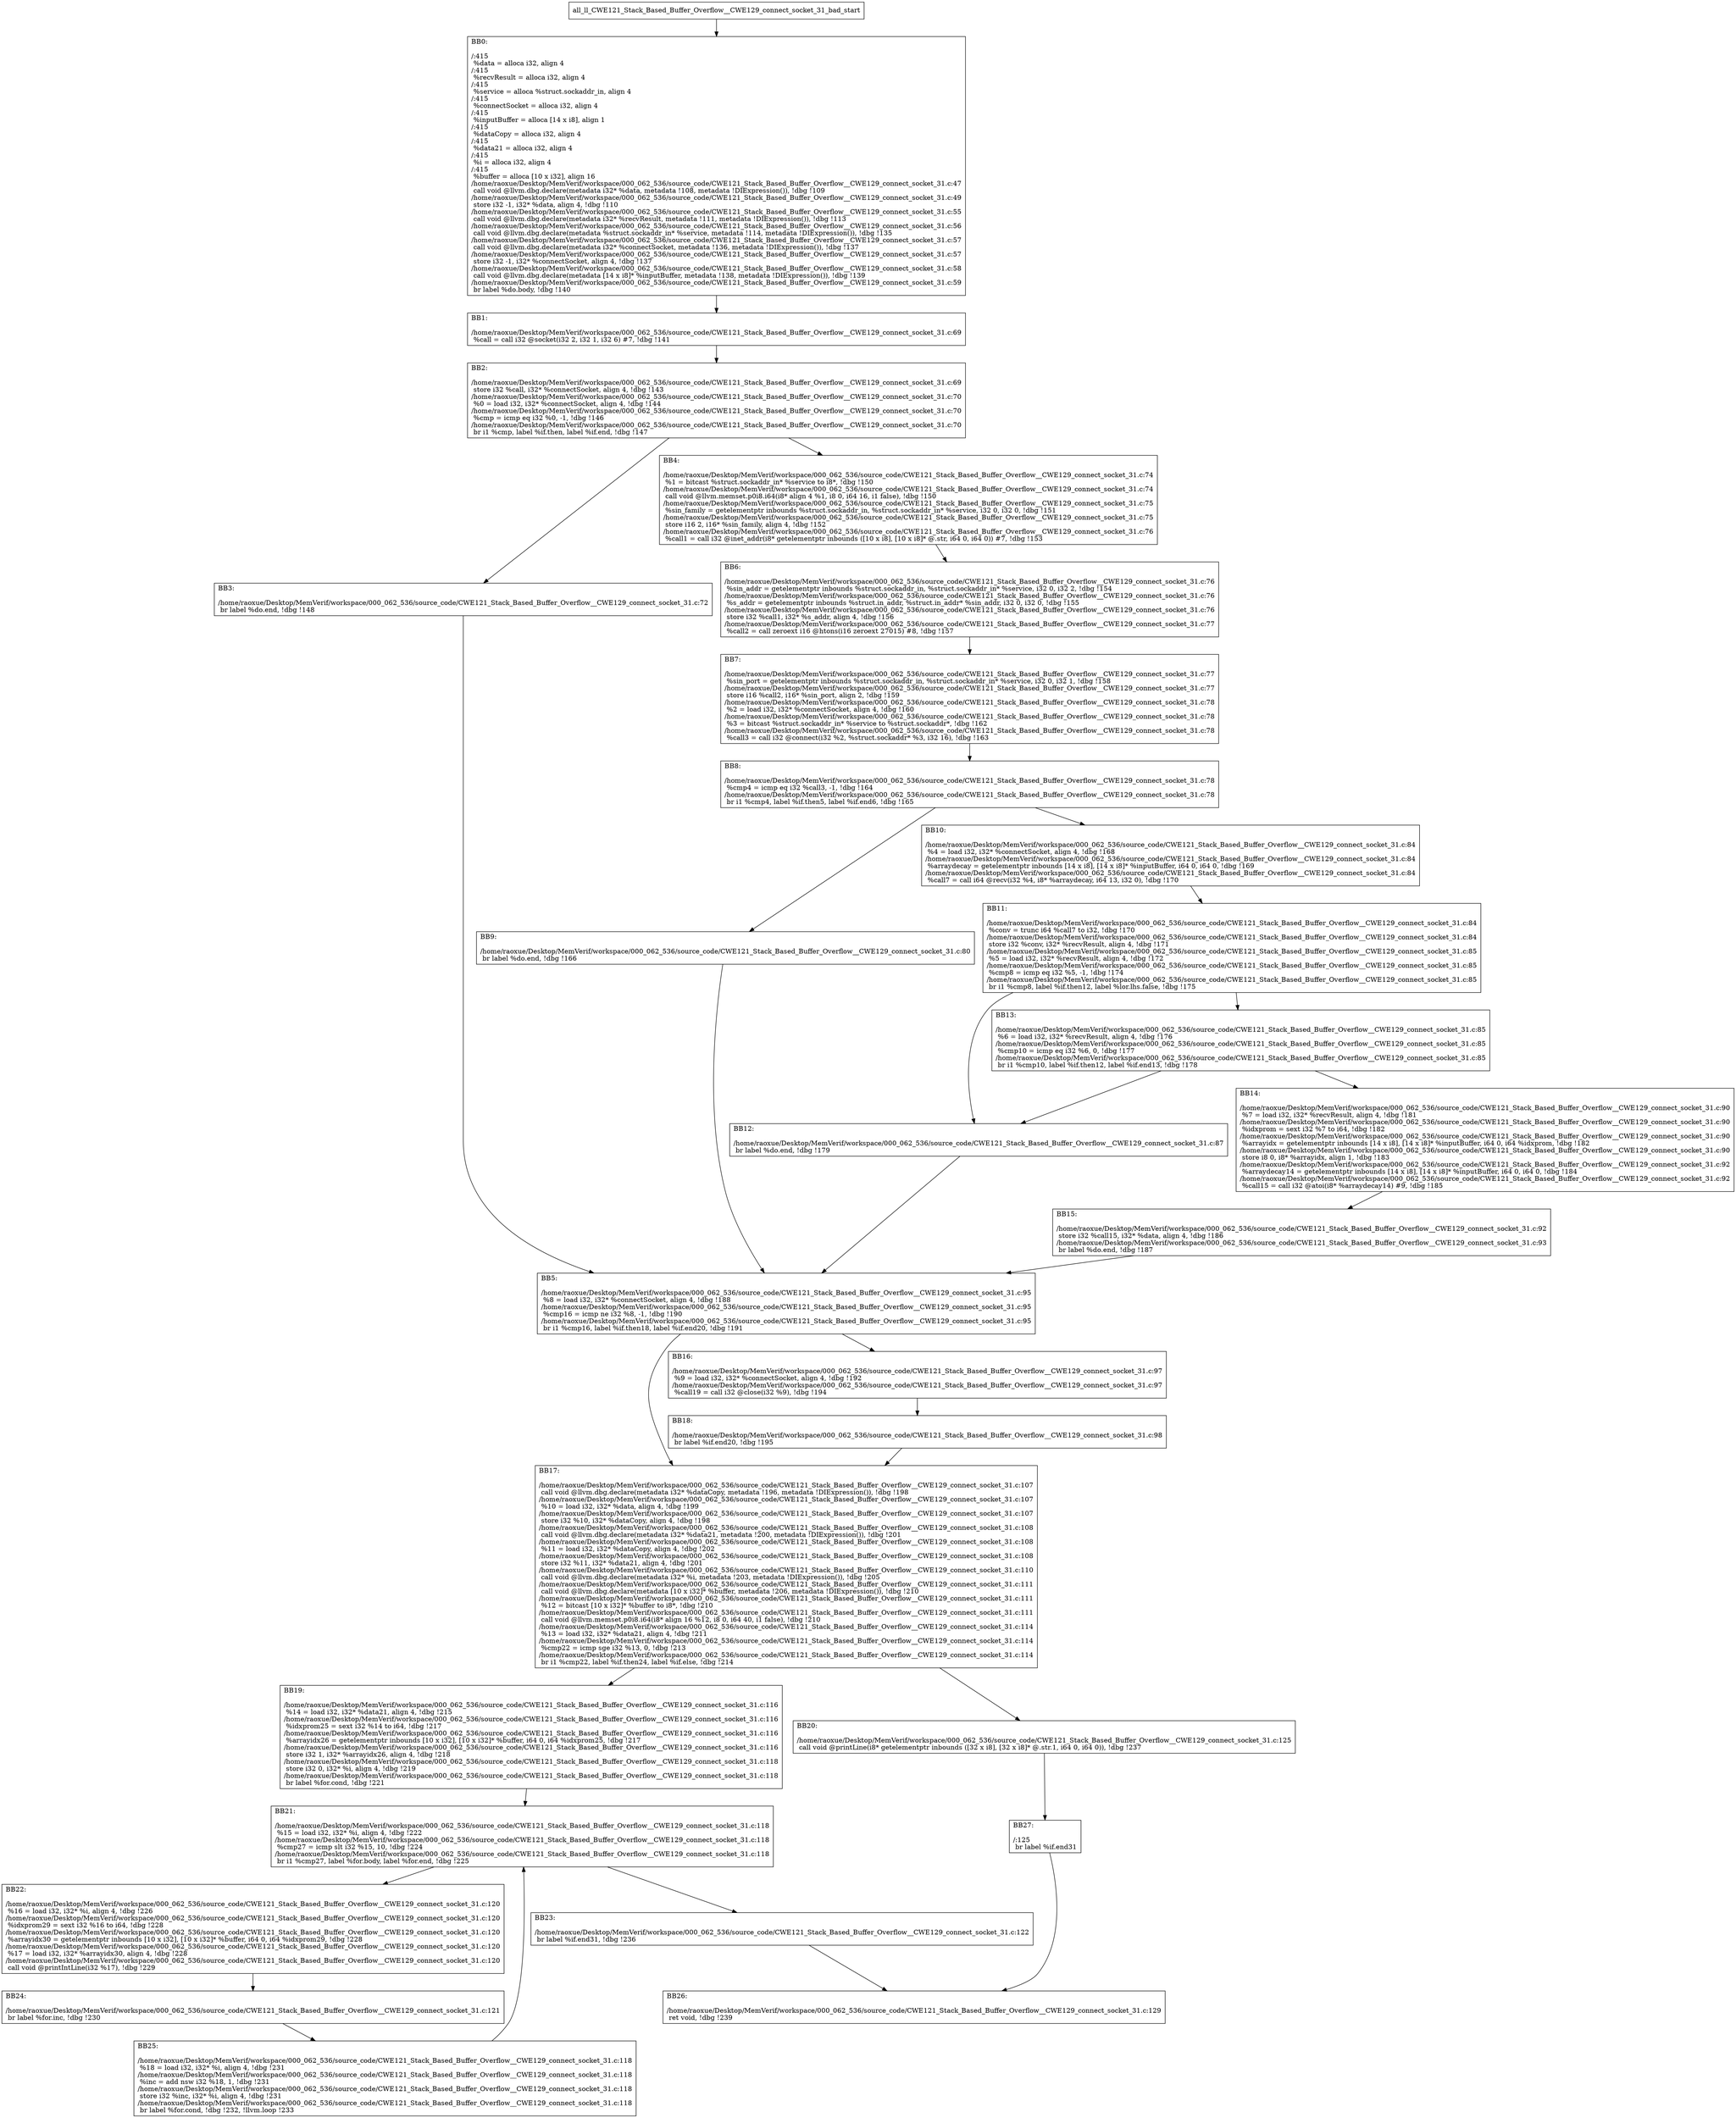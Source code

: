 digraph "CFG for'all_ll_CWE121_Stack_Based_Buffer_Overflow__CWE129_connect_socket_31_bad' function" {
	BBall_ll_CWE121_Stack_Based_Buffer_Overflow__CWE129_connect_socket_31_bad_start[shape=record,label="{all_ll_CWE121_Stack_Based_Buffer_Overflow__CWE129_connect_socket_31_bad_start}"];
	BBall_ll_CWE121_Stack_Based_Buffer_Overflow__CWE129_connect_socket_31_bad_start-> all_ll_CWE121_Stack_Based_Buffer_Overflow__CWE129_connect_socket_31_badBB0;
	all_ll_CWE121_Stack_Based_Buffer_Overflow__CWE129_connect_socket_31_badBB0 [shape=record, label="{BB0:\l\l/:415\l
  %data = alloca i32, align 4\l
/:415\l
  %recvResult = alloca i32, align 4\l
/:415\l
  %service = alloca %struct.sockaddr_in, align 4\l
/:415\l
  %connectSocket = alloca i32, align 4\l
/:415\l
  %inputBuffer = alloca [14 x i8], align 1\l
/:415\l
  %dataCopy = alloca i32, align 4\l
/:415\l
  %data21 = alloca i32, align 4\l
/:415\l
  %i = alloca i32, align 4\l
/:415\l
  %buffer = alloca [10 x i32], align 16\l
/home/raoxue/Desktop/MemVerif/workspace/000_062_536/source_code/CWE121_Stack_Based_Buffer_Overflow__CWE129_connect_socket_31.c:47\l
  call void @llvm.dbg.declare(metadata i32* %data, metadata !108, metadata !DIExpression()), !dbg !109\l
/home/raoxue/Desktop/MemVerif/workspace/000_062_536/source_code/CWE121_Stack_Based_Buffer_Overflow__CWE129_connect_socket_31.c:49\l
  store i32 -1, i32* %data, align 4, !dbg !110\l
/home/raoxue/Desktop/MemVerif/workspace/000_062_536/source_code/CWE121_Stack_Based_Buffer_Overflow__CWE129_connect_socket_31.c:55\l
  call void @llvm.dbg.declare(metadata i32* %recvResult, metadata !111, metadata !DIExpression()), !dbg !113\l
/home/raoxue/Desktop/MemVerif/workspace/000_062_536/source_code/CWE121_Stack_Based_Buffer_Overflow__CWE129_connect_socket_31.c:56\l
  call void @llvm.dbg.declare(metadata %struct.sockaddr_in* %service, metadata !114, metadata !DIExpression()), !dbg !135\l
/home/raoxue/Desktop/MemVerif/workspace/000_062_536/source_code/CWE121_Stack_Based_Buffer_Overflow__CWE129_connect_socket_31.c:57\l
  call void @llvm.dbg.declare(metadata i32* %connectSocket, metadata !136, metadata !DIExpression()), !dbg !137\l
/home/raoxue/Desktop/MemVerif/workspace/000_062_536/source_code/CWE121_Stack_Based_Buffer_Overflow__CWE129_connect_socket_31.c:57\l
  store i32 -1, i32* %connectSocket, align 4, !dbg !137\l
/home/raoxue/Desktop/MemVerif/workspace/000_062_536/source_code/CWE121_Stack_Based_Buffer_Overflow__CWE129_connect_socket_31.c:58\l
  call void @llvm.dbg.declare(metadata [14 x i8]* %inputBuffer, metadata !138, metadata !DIExpression()), !dbg !139\l
/home/raoxue/Desktop/MemVerif/workspace/000_062_536/source_code/CWE121_Stack_Based_Buffer_Overflow__CWE129_connect_socket_31.c:59\l
  br label %do.body, !dbg !140\l
}"];
	all_ll_CWE121_Stack_Based_Buffer_Overflow__CWE129_connect_socket_31_badBB0-> all_ll_CWE121_Stack_Based_Buffer_Overflow__CWE129_connect_socket_31_badBB1;
	all_ll_CWE121_Stack_Based_Buffer_Overflow__CWE129_connect_socket_31_badBB1 [shape=record, label="{BB1:\l\l/home/raoxue/Desktop/MemVerif/workspace/000_062_536/source_code/CWE121_Stack_Based_Buffer_Overflow__CWE129_connect_socket_31.c:69\l
  %call = call i32 @socket(i32 2, i32 1, i32 6) #7, !dbg !141\l
}"];
	all_ll_CWE121_Stack_Based_Buffer_Overflow__CWE129_connect_socket_31_badBB1-> all_ll_CWE121_Stack_Based_Buffer_Overflow__CWE129_connect_socket_31_badBB2;
	all_ll_CWE121_Stack_Based_Buffer_Overflow__CWE129_connect_socket_31_badBB2 [shape=record, label="{BB2:\l\l/home/raoxue/Desktop/MemVerif/workspace/000_062_536/source_code/CWE121_Stack_Based_Buffer_Overflow__CWE129_connect_socket_31.c:69\l
  store i32 %call, i32* %connectSocket, align 4, !dbg !143\l
/home/raoxue/Desktop/MemVerif/workspace/000_062_536/source_code/CWE121_Stack_Based_Buffer_Overflow__CWE129_connect_socket_31.c:70\l
  %0 = load i32, i32* %connectSocket, align 4, !dbg !144\l
/home/raoxue/Desktop/MemVerif/workspace/000_062_536/source_code/CWE121_Stack_Based_Buffer_Overflow__CWE129_connect_socket_31.c:70\l
  %cmp = icmp eq i32 %0, -1, !dbg !146\l
/home/raoxue/Desktop/MemVerif/workspace/000_062_536/source_code/CWE121_Stack_Based_Buffer_Overflow__CWE129_connect_socket_31.c:70\l
  br i1 %cmp, label %if.then, label %if.end, !dbg !147\l
}"];
	all_ll_CWE121_Stack_Based_Buffer_Overflow__CWE129_connect_socket_31_badBB2-> all_ll_CWE121_Stack_Based_Buffer_Overflow__CWE129_connect_socket_31_badBB3;
	all_ll_CWE121_Stack_Based_Buffer_Overflow__CWE129_connect_socket_31_badBB2-> all_ll_CWE121_Stack_Based_Buffer_Overflow__CWE129_connect_socket_31_badBB4;
	all_ll_CWE121_Stack_Based_Buffer_Overflow__CWE129_connect_socket_31_badBB3 [shape=record, label="{BB3:\l\l/home/raoxue/Desktop/MemVerif/workspace/000_062_536/source_code/CWE121_Stack_Based_Buffer_Overflow__CWE129_connect_socket_31.c:72\l
  br label %do.end, !dbg !148\l
}"];
	all_ll_CWE121_Stack_Based_Buffer_Overflow__CWE129_connect_socket_31_badBB3-> all_ll_CWE121_Stack_Based_Buffer_Overflow__CWE129_connect_socket_31_badBB5;
	all_ll_CWE121_Stack_Based_Buffer_Overflow__CWE129_connect_socket_31_badBB4 [shape=record, label="{BB4:\l\l/home/raoxue/Desktop/MemVerif/workspace/000_062_536/source_code/CWE121_Stack_Based_Buffer_Overflow__CWE129_connect_socket_31.c:74\l
  %1 = bitcast %struct.sockaddr_in* %service to i8*, !dbg !150\l
/home/raoxue/Desktop/MemVerif/workspace/000_062_536/source_code/CWE121_Stack_Based_Buffer_Overflow__CWE129_connect_socket_31.c:74\l
  call void @llvm.memset.p0i8.i64(i8* align 4 %1, i8 0, i64 16, i1 false), !dbg !150\l
/home/raoxue/Desktop/MemVerif/workspace/000_062_536/source_code/CWE121_Stack_Based_Buffer_Overflow__CWE129_connect_socket_31.c:75\l
  %sin_family = getelementptr inbounds %struct.sockaddr_in, %struct.sockaddr_in* %service, i32 0, i32 0, !dbg !151\l
/home/raoxue/Desktop/MemVerif/workspace/000_062_536/source_code/CWE121_Stack_Based_Buffer_Overflow__CWE129_connect_socket_31.c:75\l
  store i16 2, i16* %sin_family, align 4, !dbg !152\l
/home/raoxue/Desktop/MemVerif/workspace/000_062_536/source_code/CWE121_Stack_Based_Buffer_Overflow__CWE129_connect_socket_31.c:76\l
  %call1 = call i32 @inet_addr(i8* getelementptr inbounds ([10 x i8], [10 x i8]* @.str, i64 0, i64 0)) #7, !dbg !153\l
}"];
	all_ll_CWE121_Stack_Based_Buffer_Overflow__CWE129_connect_socket_31_badBB4-> all_ll_CWE121_Stack_Based_Buffer_Overflow__CWE129_connect_socket_31_badBB6;
	all_ll_CWE121_Stack_Based_Buffer_Overflow__CWE129_connect_socket_31_badBB6 [shape=record, label="{BB6:\l\l/home/raoxue/Desktop/MemVerif/workspace/000_062_536/source_code/CWE121_Stack_Based_Buffer_Overflow__CWE129_connect_socket_31.c:76\l
  %sin_addr = getelementptr inbounds %struct.sockaddr_in, %struct.sockaddr_in* %service, i32 0, i32 2, !dbg !154\l
/home/raoxue/Desktop/MemVerif/workspace/000_062_536/source_code/CWE121_Stack_Based_Buffer_Overflow__CWE129_connect_socket_31.c:76\l
  %s_addr = getelementptr inbounds %struct.in_addr, %struct.in_addr* %sin_addr, i32 0, i32 0, !dbg !155\l
/home/raoxue/Desktop/MemVerif/workspace/000_062_536/source_code/CWE121_Stack_Based_Buffer_Overflow__CWE129_connect_socket_31.c:76\l
  store i32 %call1, i32* %s_addr, align 4, !dbg !156\l
/home/raoxue/Desktop/MemVerif/workspace/000_062_536/source_code/CWE121_Stack_Based_Buffer_Overflow__CWE129_connect_socket_31.c:77\l
  %call2 = call zeroext i16 @htons(i16 zeroext 27015) #8, !dbg !157\l
}"];
	all_ll_CWE121_Stack_Based_Buffer_Overflow__CWE129_connect_socket_31_badBB6-> all_ll_CWE121_Stack_Based_Buffer_Overflow__CWE129_connect_socket_31_badBB7;
	all_ll_CWE121_Stack_Based_Buffer_Overflow__CWE129_connect_socket_31_badBB7 [shape=record, label="{BB7:\l\l/home/raoxue/Desktop/MemVerif/workspace/000_062_536/source_code/CWE121_Stack_Based_Buffer_Overflow__CWE129_connect_socket_31.c:77\l
  %sin_port = getelementptr inbounds %struct.sockaddr_in, %struct.sockaddr_in* %service, i32 0, i32 1, !dbg !158\l
/home/raoxue/Desktop/MemVerif/workspace/000_062_536/source_code/CWE121_Stack_Based_Buffer_Overflow__CWE129_connect_socket_31.c:77\l
  store i16 %call2, i16* %sin_port, align 2, !dbg !159\l
/home/raoxue/Desktop/MemVerif/workspace/000_062_536/source_code/CWE121_Stack_Based_Buffer_Overflow__CWE129_connect_socket_31.c:78\l
  %2 = load i32, i32* %connectSocket, align 4, !dbg !160\l
/home/raoxue/Desktop/MemVerif/workspace/000_062_536/source_code/CWE121_Stack_Based_Buffer_Overflow__CWE129_connect_socket_31.c:78\l
  %3 = bitcast %struct.sockaddr_in* %service to %struct.sockaddr*, !dbg !162\l
/home/raoxue/Desktop/MemVerif/workspace/000_062_536/source_code/CWE121_Stack_Based_Buffer_Overflow__CWE129_connect_socket_31.c:78\l
  %call3 = call i32 @connect(i32 %2, %struct.sockaddr* %3, i32 16), !dbg !163\l
}"];
	all_ll_CWE121_Stack_Based_Buffer_Overflow__CWE129_connect_socket_31_badBB7-> all_ll_CWE121_Stack_Based_Buffer_Overflow__CWE129_connect_socket_31_badBB8;
	all_ll_CWE121_Stack_Based_Buffer_Overflow__CWE129_connect_socket_31_badBB8 [shape=record, label="{BB8:\l\l/home/raoxue/Desktop/MemVerif/workspace/000_062_536/source_code/CWE121_Stack_Based_Buffer_Overflow__CWE129_connect_socket_31.c:78\l
  %cmp4 = icmp eq i32 %call3, -1, !dbg !164\l
/home/raoxue/Desktop/MemVerif/workspace/000_062_536/source_code/CWE121_Stack_Based_Buffer_Overflow__CWE129_connect_socket_31.c:78\l
  br i1 %cmp4, label %if.then5, label %if.end6, !dbg !165\l
}"];
	all_ll_CWE121_Stack_Based_Buffer_Overflow__CWE129_connect_socket_31_badBB8-> all_ll_CWE121_Stack_Based_Buffer_Overflow__CWE129_connect_socket_31_badBB9;
	all_ll_CWE121_Stack_Based_Buffer_Overflow__CWE129_connect_socket_31_badBB8-> all_ll_CWE121_Stack_Based_Buffer_Overflow__CWE129_connect_socket_31_badBB10;
	all_ll_CWE121_Stack_Based_Buffer_Overflow__CWE129_connect_socket_31_badBB9 [shape=record, label="{BB9:\l\l/home/raoxue/Desktop/MemVerif/workspace/000_062_536/source_code/CWE121_Stack_Based_Buffer_Overflow__CWE129_connect_socket_31.c:80\l
  br label %do.end, !dbg !166\l
}"];
	all_ll_CWE121_Stack_Based_Buffer_Overflow__CWE129_connect_socket_31_badBB9-> all_ll_CWE121_Stack_Based_Buffer_Overflow__CWE129_connect_socket_31_badBB5;
	all_ll_CWE121_Stack_Based_Buffer_Overflow__CWE129_connect_socket_31_badBB10 [shape=record, label="{BB10:\l\l/home/raoxue/Desktop/MemVerif/workspace/000_062_536/source_code/CWE121_Stack_Based_Buffer_Overflow__CWE129_connect_socket_31.c:84\l
  %4 = load i32, i32* %connectSocket, align 4, !dbg !168\l
/home/raoxue/Desktop/MemVerif/workspace/000_062_536/source_code/CWE121_Stack_Based_Buffer_Overflow__CWE129_connect_socket_31.c:84\l
  %arraydecay = getelementptr inbounds [14 x i8], [14 x i8]* %inputBuffer, i64 0, i64 0, !dbg !169\l
/home/raoxue/Desktop/MemVerif/workspace/000_062_536/source_code/CWE121_Stack_Based_Buffer_Overflow__CWE129_connect_socket_31.c:84\l
  %call7 = call i64 @recv(i32 %4, i8* %arraydecay, i64 13, i32 0), !dbg !170\l
}"];
	all_ll_CWE121_Stack_Based_Buffer_Overflow__CWE129_connect_socket_31_badBB10-> all_ll_CWE121_Stack_Based_Buffer_Overflow__CWE129_connect_socket_31_badBB11;
	all_ll_CWE121_Stack_Based_Buffer_Overflow__CWE129_connect_socket_31_badBB11 [shape=record, label="{BB11:\l\l/home/raoxue/Desktop/MemVerif/workspace/000_062_536/source_code/CWE121_Stack_Based_Buffer_Overflow__CWE129_connect_socket_31.c:84\l
  %conv = trunc i64 %call7 to i32, !dbg !170\l
/home/raoxue/Desktop/MemVerif/workspace/000_062_536/source_code/CWE121_Stack_Based_Buffer_Overflow__CWE129_connect_socket_31.c:84\l
  store i32 %conv, i32* %recvResult, align 4, !dbg !171\l
/home/raoxue/Desktop/MemVerif/workspace/000_062_536/source_code/CWE121_Stack_Based_Buffer_Overflow__CWE129_connect_socket_31.c:85\l
  %5 = load i32, i32* %recvResult, align 4, !dbg !172\l
/home/raoxue/Desktop/MemVerif/workspace/000_062_536/source_code/CWE121_Stack_Based_Buffer_Overflow__CWE129_connect_socket_31.c:85\l
  %cmp8 = icmp eq i32 %5, -1, !dbg !174\l
/home/raoxue/Desktop/MemVerif/workspace/000_062_536/source_code/CWE121_Stack_Based_Buffer_Overflow__CWE129_connect_socket_31.c:85\l
  br i1 %cmp8, label %if.then12, label %lor.lhs.false, !dbg !175\l
}"];
	all_ll_CWE121_Stack_Based_Buffer_Overflow__CWE129_connect_socket_31_badBB11-> all_ll_CWE121_Stack_Based_Buffer_Overflow__CWE129_connect_socket_31_badBB12;
	all_ll_CWE121_Stack_Based_Buffer_Overflow__CWE129_connect_socket_31_badBB11-> all_ll_CWE121_Stack_Based_Buffer_Overflow__CWE129_connect_socket_31_badBB13;
	all_ll_CWE121_Stack_Based_Buffer_Overflow__CWE129_connect_socket_31_badBB13 [shape=record, label="{BB13:\l\l/home/raoxue/Desktop/MemVerif/workspace/000_062_536/source_code/CWE121_Stack_Based_Buffer_Overflow__CWE129_connect_socket_31.c:85\l
  %6 = load i32, i32* %recvResult, align 4, !dbg !176\l
/home/raoxue/Desktop/MemVerif/workspace/000_062_536/source_code/CWE121_Stack_Based_Buffer_Overflow__CWE129_connect_socket_31.c:85\l
  %cmp10 = icmp eq i32 %6, 0, !dbg !177\l
/home/raoxue/Desktop/MemVerif/workspace/000_062_536/source_code/CWE121_Stack_Based_Buffer_Overflow__CWE129_connect_socket_31.c:85\l
  br i1 %cmp10, label %if.then12, label %if.end13, !dbg !178\l
}"];
	all_ll_CWE121_Stack_Based_Buffer_Overflow__CWE129_connect_socket_31_badBB13-> all_ll_CWE121_Stack_Based_Buffer_Overflow__CWE129_connect_socket_31_badBB12;
	all_ll_CWE121_Stack_Based_Buffer_Overflow__CWE129_connect_socket_31_badBB13-> all_ll_CWE121_Stack_Based_Buffer_Overflow__CWE129_connect_socket_31_badBB14;
	all_ll_CWE121_Stack_Based_Buffer_Overflow__CWE129_connect_socket_31_badBB12 [shape=record, label="{BB12:\l\l/home/raoxue/Desktop/MemVerif/workspace/000_062_536/source_code/CWE121_Stack_Based_Buffer_Overflow__CWE129_connect_socket_31.c:87\l
  br label %do.end, !dbg !179\l
}"];
	all_ll_CWE121_Stack_Based_Buffer_Overflow__CWE129_connect_socket_31_badBB12-> all_ll_CWE121_Stack_Based_Buffer_Overflow__CWE129_connect_socket_31_badBB5;
	all_ll_CWE121_Stack_Based_Buffer_Overflow__CWE129_connect_socket_31_badBB14 [shape=record, label="{BB14:\l\l/home/raoxue/Desktop/MemVerif/workspace/000_062_536/source_code/CWE121_Stack_Based_Buffer_Overflow__CWE129_connect_socket_31.c:90\l
  %7 = load i32, i32* %recvResult, align 4, !dbg !181\l
/home/raoxue/Desktop/MemVerif/workspace/000_062_536/source_code/CWE121_Stack_Based_Buffer_Overflow__CWE129_connect_socket_31.c:90\l
  %idxprom = sext i32 %7 to i64, !dbg !182\l
/home/raoxue/Desktop/MemVerif/workspace/000_062_536/source_code/CWE121_Stack_Based_Buffer_Overflow__CWE129_connect_socket_31.c:90\l
  %arrayidx = getelementptr inbounds [14 x i8], [14 x i8]* %inputBuffer, i64 0, i64 %idxprom, !dbg !182\l
/home/raoxue/Desktop/MemVerif/workspace/000_062_536/source_code/CWE121_Stack_Based_Buffer_Overflow__CWE129_connect_socket_31.c:90\l
  store i8 0, i8* %arrayidx, align 1, !dbg !183\l
/home/raoxue/Desktop/MemVerif/workspace/000_062_536/source_code/CWE121_Stack_Based_Buffer_Overflow__CWE129_connect_socket_31.c:92\l
  %arraydecay14 = getelementptr inbounds [14 x i8], [14 x i8]* %inputBuffer, i64 0, i64 0, !dbg !184\l
/home/raoxue/Desktop/MemVerif/workspace/000_062_536/source_code/CWE121_Stack_Based_Buffer_Overflow__CWE129_connect_socket_31.c:92\l
  %call15 = call i32 @atoi(i8* %arraydecay14) #9, !dbg !185\l
}"];
	all_ll_CWE121_Stack_Based_Buffer_Overflow__CWE129_connect_socket_31_badBB14-> all_ll_CWE121_Stack_Based_Buffer_Overflow__CWE129_connect_socket_31_badBB15;
	all_ll_CWE121_Stack_Based_Buffer_Overflow__CWE129_connect_socket_31_badBB15 [shape=record, label="{BB15:\l\l/home/raoxue/Desktop/MemVerif/workspace/000_062_536/source_code/CWE121_Stack_Based_Buffer_Overflow__CWE129_connect_socket_31.c:92\l
  store i32 %call15, i32* %data, align 4, !dbg !186\l
/home/raoxue/Desktop/MemVerif/workspace/000_062_536/source_code/CWE121_Stack_Based_Buffer_Overflow__CWE129_connect_socket_31.c:93\l
  br label %do.end, !dbg !187\l
}"];
	all_ll_CWE121_Stack_Based_Buffer_Overflow__CWE129_connect_socket_31_badBB15-> all_ll_CWE121_Stack_Based_Buffer_Overflow__CWE129_connect_socket_31_badBB5;
	all_ll_CWE121_Stack_Based_Buffer_Overflow__CWE129_connect_socket_31_badBB5 [shape=record, label="{BB5:\l\l/home/raoxue/Desktop/MemVerif/workspace/000_062_536/source_code/CWE121_Stack_Based_Buffer_Overflow__CWE129_connect_socket_31.c:95\l
  %8 = load i32, i32* %connectSocket, align 4, !dbg !188\l
/home/raoxue/Desktop/MemVerif/workspace/000_062_536/source_code/CWE121_Stack_Based_Buffer_Overflow__CWE129_connect_socket_31.c:95\l
  %cmp16 = icmp ne i32 %8, -1, !dbg !190\l
/home/raoxue/Desktop/MemVerif/workspace/000_062_536/source_code/CWE121_Stack_Based_Buffer_Overflow__CWE129_connect_socket_31.c:95\l
  br i1 %cmp16, label %if.then18, label %if.end20, !dbg !191\l
}"];
	all_ll_CWE121_Stack_Based_Buffer_Overflow__CWE129_connect_socket_31_badBB5-> all_ll_CWE121_Stack_Based_Buffer_Overflow__CWE129_connect_socket_31_badBB16;
	all_ll_CWE121_Stack_Based_Buffer_Overflow__CWE129_connect_socket_31_badBB5-> all_ll_CWE121_Stack_Based_Buffer_Overflow__CWE129_connect_socket_31_badBB17;
	all_ll_CWE121_Stack_Based_Buffer_Overflow__CWE129_connect_socket_31_badBB16 [shape=record, label="{BB16:\l\l/home/raoxue/Desktop/MemVerif/workspace/000_062_536/source_code/CWE121_Stack_Based_Buffer_Overflow__CWE129_connect_socket_31.c:97\l
  %9 = load i32, i32* %connectSocket, align 4, !dbg !192\l
/home/raoxue/Desktop/MemVerif/workspace/000_062_536/source_code/CWE121_Stack_Based_Buffer_Overflow__CWE129_connect_socket_31.c:97\l
  %call19 = call i32 @close(i32 %9), !dbg !194\l
}"];
	all_ll_CWE121_Stack_Based_Buffer_Overflow__CWE129_connect_socket_31_badBB16-> all_ll_CWE121_Stack_Based_Buffer_Overflow__CWE129_connect_socket_31_badBB18;
	all_ll_CWE121_Stack_Based_Buffer_Overflow__CWE129_connect_socket_31_badBB18 [shape=record, label="{BB18:\l\l/home/raoxue/Desktop/MemVerif/workspace/000_062_536/source_code/CWE121_Stack_Based_Buffer_Overflow__CWE129_connect_socket_31.c:98\l
  br label %if.end20, !dbg !195\l
}"];
	all_ll_CWE121_Stack_Based_Buffer_Overflow__CWE129_connect_socket_31_badBB18-> all_ll_CWE121_Stack_Based_Buffer_Overflow__CWE129_connect_socket_31_badBB17;
	all_ll_CWE121_Stack_Based_Buffer_Overflow__CWE129_connect_socket_31_badBB17 [shape=record, label="{BB17:\l\l/home/raoxue/Desktop/MemVerif/workspace/000_062_536/source_code/CWE121_Stack_Based_Buffer_Overflow__CWE129_connect_socket_31.c:107\l
  call void @llvm.dbg.declare(metadata i32* %dataCopy, metadata !196, metadata !DIExpression()), !dbg !198\l
/home/raoxue/Desktop/MemVerif/workspace/000_062_536/source_code/CWE121_Stack_Based_Buffer_Overflow__CWE129_connect_socket_31.c:107\l
  %10 = load i32, i32* %data, align 4, !dbg !199\l
/home/raoxue/Desktop/MemVerif/workspace/000_062_536/source_code/CWE121_Stack_Based_Buffer_Overflow__CWE129_connect_socket_31.c:107\l
  store i32 %10, i32* %dataCopy, align 4, !dbg !198\l
/home/raoxue/Desktop/MemVerif/workspace/000_062_536/source_code/CWE121_Stack_Based_Buffer_Overflow__CWE129_connect_socket_31.c:108\l
  call void @llvm.dbg.declare(metadata i32* %data21, metadata !200, metadata !DIExpression()), !dbg !201\l
/home/raoxue/Desktop/MemVerif/workspace/000_062_536/source_code/CWE121_Stack_Based_Buffer_Overflow__CWE129_connect_socket_31.c:108\l
  %11 = load i32, i32* %dataCopy, align 4, !dbg !202\l
/home/raoxue/Desktop/MemVerif/workspace/000_062_536/source_code/CWE121_Stack_Based_Buffer_Overflow__CWE129_connect_socket_31.c:108\l
  store i32 %11, i32* %data21, align 4, !dbg !201\l
/home/raoxue/Desktop/MemVerif/workspace/000_062_536/source_code/CWE121_Stack_Based_Buffer_Overflow__CWE129_connect_socket_31.c:110\l
  call void @llvm.dbg.declare(metadata i32* %i, metadata !203, metadata !DIExpression()), !dbg !205\l
/home/raoxue/Desktop/MemVerif/workspace/000_062_536/source_code/CWE121_Stack_Based_Buffer_Overflow__CWE129_connect_socket_31.c:111\l
  call void @llvm.dbg.declare(metadata [10 x i32]* %buffer, metadata !206, metadata !DIExpression()), !dbg !210\l
/home/raoxue/Desktop/MemVerif/workspace/000_062_536/source_code/CWE121_Stack_Based_Buffer_Overflow__CWE129_connect_socket_31.c:111\l
  %12 = bitcast [10 x i32]* %buffer to i8*, !dbg !210\l
/home/raoxue/Desktop/MemVerif/workspace/000_062_536/source_code/CWE121_Stack_Based_Buffer_Overflow__CWE129_connect_socket_31.c:111\l
  call void @llvm.memset.p0i8.i64(i8* align 16 %12, i8 0, i64 40, i1 false), !dbg !210\l
/home/raoxue/Desktop/MemVerif/workspace/000_062_536/source_code/CWE121_Stack_Based_Buffer_Overflow__CWE129_connect_socket_31.c:114\l
  %13 = load i32, i32* %data21, align 4, !dbg !211\l
/home/raoxue/Desktop/MemVerif/workspace/000_062_536/source_code/CWE121_Stack_Based_Buffer_Overflow__CWE129_connect_socket_31.c:114\l
  %cmp22 = icmp sge i32 %13, 0, !dbg !213\l
/home/raoxue/Desktop/MemVerif/workspace/000_062_536/source_code/CWE121_Stack_Based_Buffer_Overflow__CWE129_connect_socket_31.c:114\l
  br i1 %cmp22, label %if.then24, label %if.else, !dbg !214\l
}"];
	all_ll_CWE121_Stack_Based_Buffer_Overflow__CWE129_connect_socket_31_badBB17-> all_ll_CWE121_Stack_Based_Buffer_Overflow__CWE129_connect_socket_31_badBB19;
	all_ll_CWE121_Stack_Based_Buffer_Overflow__CWE129_connect_socket_31_badBB17-> all_ll_CWE121_Stack_Based_Buffer_Overflow__CWE129_connect_socket_31_badBB20;
	all_ll_CWE121_Stack_Based_Buffer_Overflow__CWE129_connect_socket_31_badBB19 [shape=record, label="{BB19:\l\l/home/raoxue/Desktop/MemVerif/workspace/000_062_536/source_code/CWE121_Stack_Based_Buffer_Overflow__CWE129_connect_socket_31.c:116\l
  %14 = load i32, i32* %data21, align 4, !dbg !215\l
/home/raoxue/Desktop/MemVerif/workspace/000_062_536/source_code/CWE121_Stack_Based_Buffer_Overflow__CWE129_connect_socket_31.c:116\l
  %idxprom25 = sext i32 %14 to i64, !dbg !217\l
/home/raoxue/Desktop/MemVerif/workspace/000_062_536/source_code/CWE121_Stack_Based_Buffer_Overflow__CWE129_connect_socket_31.c:116\l
  %arrayidx26 = getelementptr inbounds [10 x i32], [10 x i32]* %buffer, i64 0, i64 %idxprom25, !dbg !217\l
/home/raoxue/Desktop/MemVerif/workspace/000_062_536/source_code/CWE121_Stack_Based_Buffer_Overflow__CWE129_connect_socket_31.c:116\l
  store i32 1, i32* %arrayidx26, align 4, !dbg !218\l
/home/raoxue/Desktop/MemVerif/workspace/000_062_536/source_code/CWE121_Stack_Based_Buffer_Overflow__CWE129_connect_socket_31.c:118\l
  store i32 0, i32* %i, align 4, !dbg !219\l
/home/raoxue/Desktop/MemVerif/workspace/000_062_536/source_code/CWE121_Stack_Based_Buffer_Overflow__CWE129_connect_socket_31.c:118\l
  br label %for.cond, !dbg !221\l
}"];
	all_ll_CWE121_Stack_Based_Buffer_Overflow__CWE129_connect_socket_31_badBB19-> all_ll_CWE121_Stack_Based_Buffer_Overflow__CWE129_connect_socket_31_badBB21;
	all_ll_CWE121_Stack_Based_Buffer_Overflow__CWE129_connect_socket_31_badBB21 [shape=record, label="{BB21:\l\l/home/raoxue/Desktop/MemVerif/workspace/000_062_536/source_code/CWE121_Stack_Based_Buffer_Overflow__CWE129_connect_socket_31.c:118\l
  %15 = load i32, i32* %i, align 4, !dbg !222\l
/home/raoxue/Desktop/MemVerif/workspace/000_062_536/source_code/CWE121_Stack_Based_Buffer_Overflow__CWE129_connect_socket_31.c:118\l
  %cmp27 = icmp slt i32 %15, 10, !dbg !224\l
/home/raoxue/Desktop/MemVerif/workspace/000_062_536/source_code/CWE121_Stack_Based_Buffer_Overflow__CWE129_connect_socket_31.c:118\l
  br i1 %cmp27, label %for.body, label %for.end, !dbg !225\l
}"];
	all_ll_CWE121_Stack_Based_Buffer_Overflow__CWE129_connect_socket_31_badBB21-> all_ll_CWE121_Stack_Based_Buffer_Overflow__CWE129_connect_socket_31_badBB22;
	all_ll_CWE121_Stack_Based_Buffer_Overflow__CWE129_connect_socket_31_badBB21-> all_ll_CWE121_Stack_Based_Buffer_Overflow__CWE129_connect_socket_31_badBB23;
	all_ll_CWE121_Stack_Based_Buffer_Overflow__CWE129_connect_socket_31_badBB22 [shape=record, label="{BB22:\l\l/home/raoxue/Desktop/MemVerif/workspace/000_062_536/source_code/CWE121_Stack_Based_Buffer_Overflow__CWE129_connect_socket_31.c:120\l
  %16 = load i32, i32* %i, align 4, !dbg !226\l
/home/raoxue/Desktop/MemVerif/workspace/000_062_536/source_code/CWE121_Stack_Based_Buffer_Overflow__CWE129_connect_socket_31.c:120\l
  %idxprom29 = sext i32 %16 to i64, !dbg !228\l
/home/raoxue/Desktop/MemVerif/workspace/000_062_536/source_code/CWE121_Stack_Based_Buffer_Overflow__CWE129_connect_socket_31.c:120\l
  %arrayidx30 = getelementptr inbounds [10 x i32], [10 x i32]* %buffer, i64 0, i64 %idxprom29, !dbg !228\l
/home/raoxue/Desktop/MemVerif/workspace/000_062_536/source_code/CWE121_Stack_Based_Buffer_Overflow__CWE129_connect_socket_31.c:120\l
  %17 = load i32, i32* %arrayidx30, align 4, !dbg !228\l
/home/raoxue/Desktop/MemVerif/workspace/000_062_536/source_code/CWE121_Stack_Based_Buffer_Overflow__CWE129_connect_socket_31.c:120\l
  call void @printIntLine(i32 %17), !dbg !229\l
}"];
	all_ll_CWE121_Stack_Based_Buffer_Overflow__CWE129_connect_socket_31_badBB22-> all_ll_CWE121_Stack_Based_Buffer_Overflow__CWE129_connect_socket_31_badBB24;
	all_ll_CWE121_Stack_Based_Buffer_Overflow__CWE129_connect_socket_31_badBB24 [shape=record, label="{BB24:\l\l/home/raoxue/Desktop/MemVerif/workspace/000_062_536/source_code/CWE121_Stack_Based_Buffer_Overflow__CWE129_connect_socket_31.c:121\l
  br label %for.inc, !dbg !230\l
}"];
	all_ll_CWE121_Stack_Based_Buffer_Overflow__CWE129_connect_socket_31_badBB24-> all_ll_CWE121_Stack_Based_Buffer_Overflow__CWE129_connect_socket_31_badBB25;
	all_ll_CWE121_Stack_Based_Buffer_Overflow__CWE129_connect_socket_31_badBB25 [shape=record, label="{BB25:\l\l/home/raoxue/Desktop/MemVerif/workspace/000_062_536/source_code/CWE121_Stack_Based_Buffer_Overflow__CWE129_connect_socket_31.c:118\l
  %18 = load i32, i32* %i, align 4, !dbg !231\l
/home/raoxue/Desktop/MemVerif/workspace/000_062_536/source_code/CWE121_Stack_Based_Buffer_Overflow__CWE129_connect_socket_31.c:118\l
  %inc = add nsw i32 %18, 1, !dbg !231\l
/home/raoxue/Desktop/MemVerif/workspace/000_062_536/source_code/CWE121_Stack_Based_Buffer_Overflow__CWE129_connect_socket_31.c:118\l
  store i32 %inc, i32* %i, align 4, !dbg !231\l
/home/raoxue/Desktop/MemVerif/workspace/000_062_536/source_code/CWE121_Stack_Based_Buffer_Overflow__CWE129_connect_socket_31.c:118\l
  br label %for.cond, !dbg !232, !llvm.loop !233\l
}"];
	all_ll_CWE121_Stack_Based_Buffer_Overflow__CWE129_connect_socket_31_badBB25-> all_ll_CWE121_Stack_Based_Buffer_Overflow__CWE129_connect_socket_31_badBB21;
	all_ll_CWE121_Stack_Based_Buffer_Overflow__CWE129_connect_socket_31_badBB23 [shape=record, label="{BB23:\l\l/home/raoxue/Desktop/MemVerif/workspace/000_062_536/source_code/CWE121_Stack_Based_Buffer_Overflow__CWE129_connect_socket_31.c:122\l
  br label %if.end31, !dbg !236\l
}"];
	all_ll_CWE121_Stack_Based_Buffer_Overflow__CWE129_connect_socket_31_badBB23-> all_ll_CWE121_Stack_Based_Buffer_Overflow__CWE129_connect_socket_31_badBB26;
	all_ll_CWE121_Stack_Based_Buffer_Overflow__CWE129_connect_socket_31_badBB20 [shape=record, label="{BB20:\l\l/home/raoxue/Desktop/MemVerif/workspace/000_062_536/source_code/CWE121_Stack_Based_Buffer_Overflow__CWE129_connect_socket_31.c:125\l
  call void @printLine(i8* getelementptr inbounds ([32 x i8], [32 x i8]* @.str.1, i64 0, i64 0)), !dbg !237\l
}"];
	all_ll_CWE121_Stack_Based_Buffer_Overflow__CWE129_connect_socket_31_badBB20-> all_ll_CWE121_Stack_Based_Buffer_Overflow__CWE129_connect_socket_31_badBB27;
	all_ll_CWE121_Stack_Based_Buffer_Overflow__CWE129_connect_socket_31_badBB27 [shape=record, label="{BB27:\l\l/:125\l
  br label %if.end31\l
}"];
	all_ll_CWE121_Stack_Based_Buffer_Overflow__CWE129_connect_socket_31_badBB27-> all_ll_CWE121_Stack_Based_Buffer_Overflow__CWE129_connect_socket_31_badBB26;
	all_ll_CWE121_Stack_Based_Buffer_Overflow__CWE129_connect_socket_31_badBB26 [shape=record, label="{BB26:\l\l/home/raoxue/Desktop/MemVerif/workspace/000_062_536/source_code/CWE121_Stack_Based_Buffer_Overflow__CWE129_connect_socket_31.c:129\l
  ret void, !dbg !239\l
}"];
}

